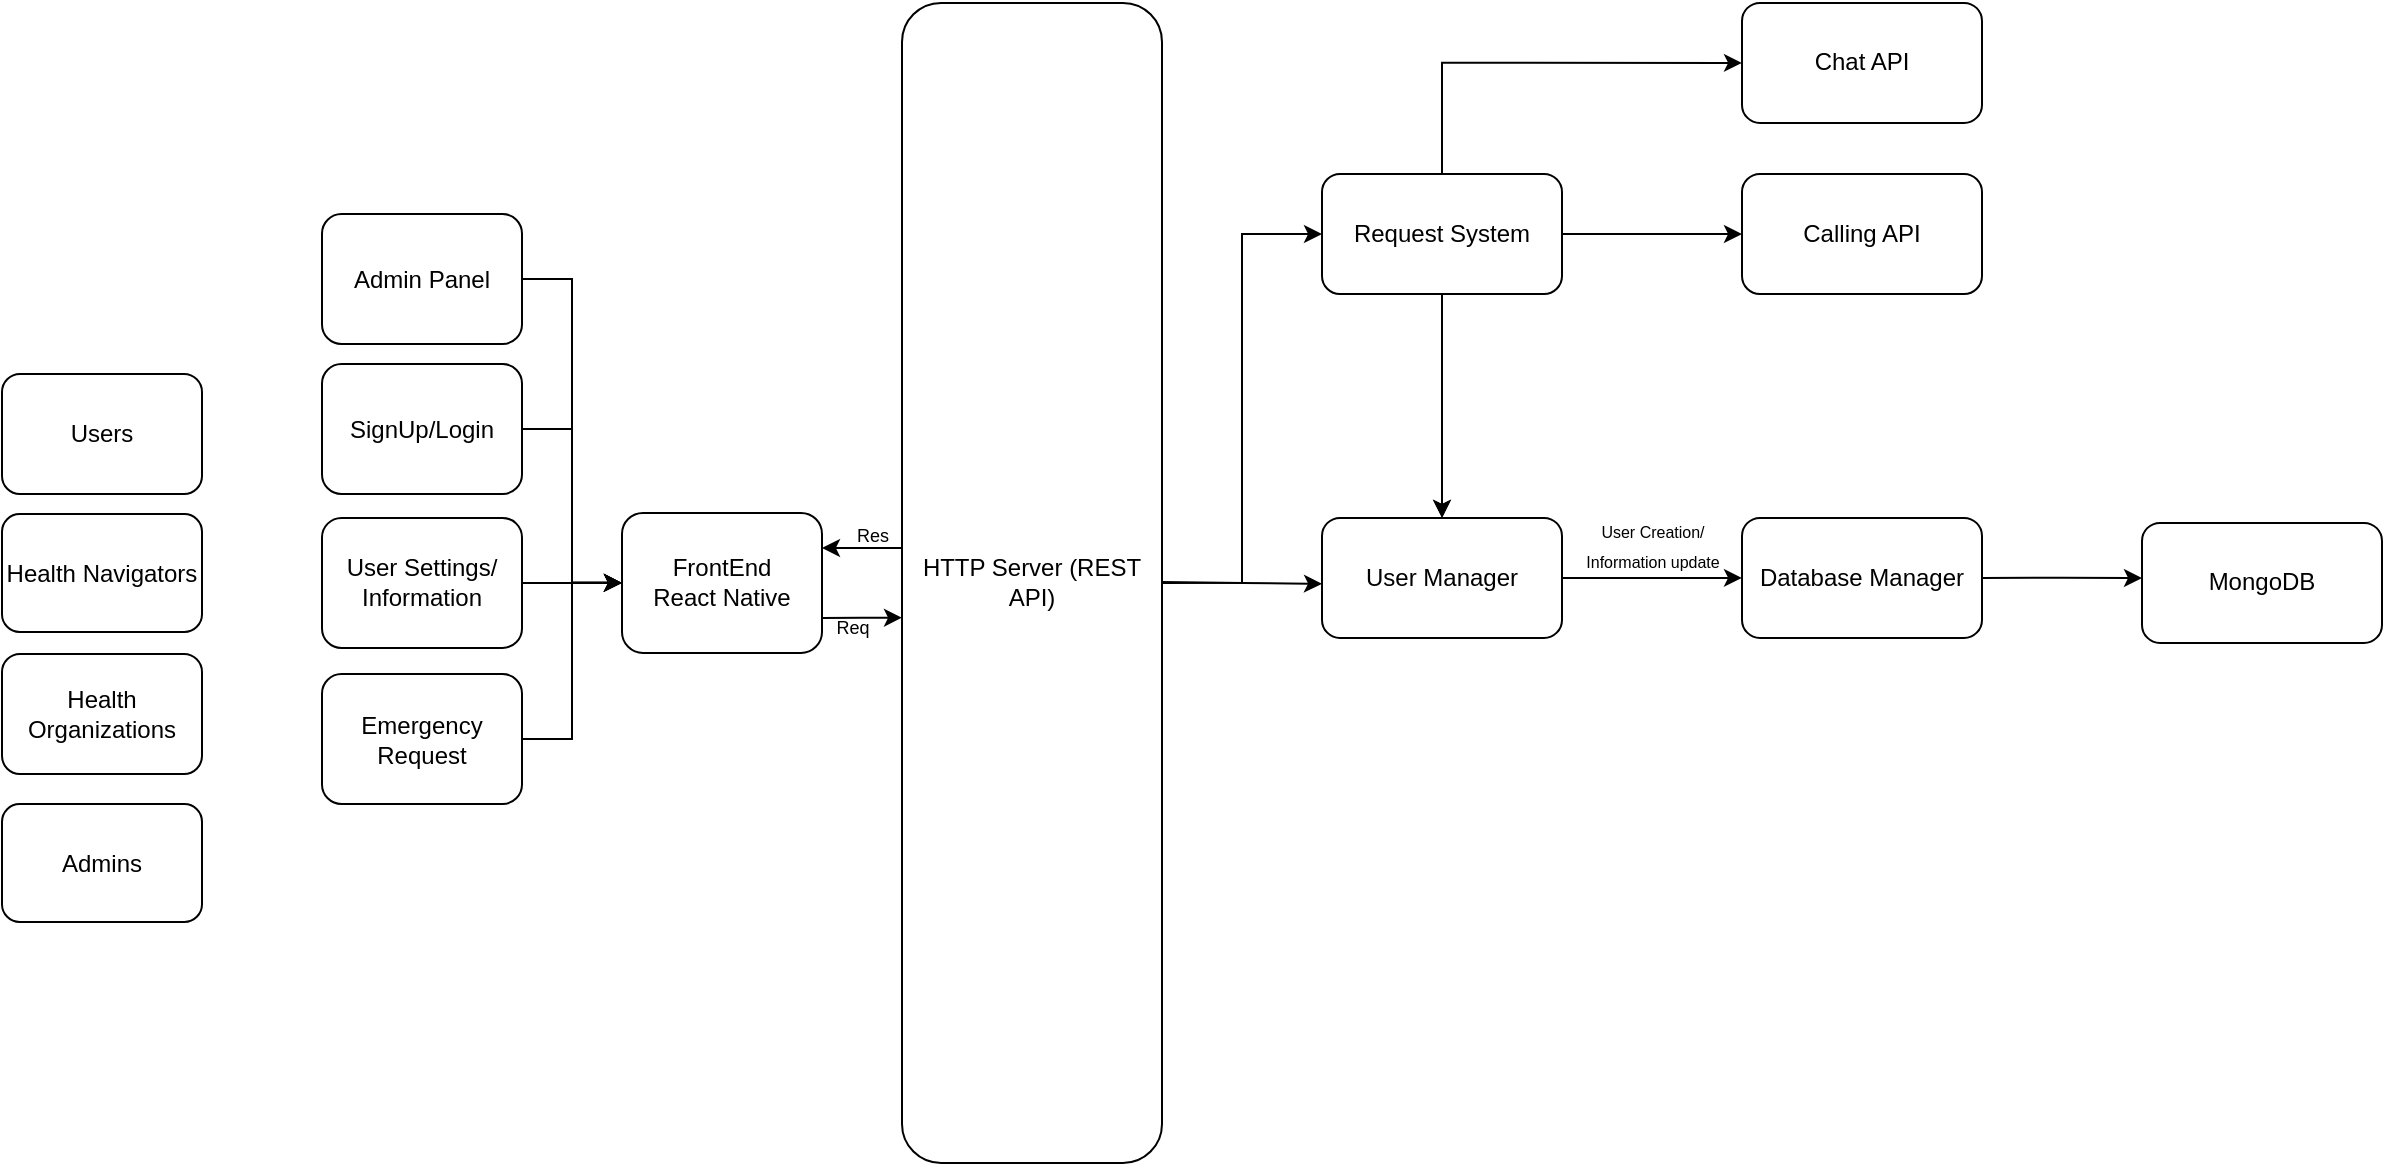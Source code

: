 <mxfile version="24.7.16">
  <diagram id="R2lEEEUBdFMjLlhIrx00" name="Page-1">
    <mxGraphModel dx="2563" dy="746" grid="1" gridSize="10" guides="1" tooltips="1" connect="1" arrows="1" fold="1" page="1" pageScale="1" pageWidth="1169" pageHeight="827" math="0" shadow="0" extFonts="Permanent Marker^https://fonts.googleapis.com/css?family=Permanent+Marker">
      <root>
        <mxCell id="0" />
        <mxCell id="1" parent="0" />
        <mxCell id="PpxsihZTZuUaO5u2h4L1-1" value="FrontEnd&lt;div&gt;React Native&lt;/div&gt;" style="rounded=1;whiteSpace=wrap;html=1;" parent="1" vertex="1">
          <mxGeometry x="-820" y="289.44" width="100" height="70" as="geometry" />
        </mxCell>
        <mxCell id="PpxsihZTZuUaO5u2h4L1-2" value="Users" style="rounded=1;whiteSpace=wrap;html=1;" parent="1" vertex="1">
          <mxGeometry x="-1130" y="220" width="100" height="60" as="geometry" />
        </mxCell>
        <mxCell id="PpxsihZTZuUaO5u2h4L1-4" value="Health Navigators" style="rounded=1;whiteSpace=wrap;html=1;" parent="1" vertex="1">
          <mxGeometry x="-1130" y="290" width="100" height="59" as="geometry" />
        </mxCell>
        <mxCell id="PpxsihZTZuUaO5u2h4L1-5" value="Health Organizations" style="rounded=1;whiteSpace=wrap;html=1;" parent="1" vertex="1">
          <mxGeometry x="-1130" y="360" width="100" height="60" as="geometry" />
        </mxCell>
        <mxCell id="PpxsihZTZuUaO5u2h4L1-11" style="edgeStyle=orthogonalEdgeStyle;rounded=0;orthogonalLoop=1;jettySize=auto;html=1;exitX=1;exitY=0.5;exitDx=0;exitDy=0;entryX=0;entryY=0.5;entryDx=0;entryDy=0;" parent="1" source="PpxsihZTZuUaO5u2h4L1-7" target="PpxsihZTZuUaO5u2h4L1-1" edge="1">
          <mxGeometry relative="1" as="geometry" />
        </mxCell>
        <mxCell id="PpxsihZTZuUaO5u2h4L1-7" value="SignUp/Login" style="rounded=1;whiteSpace=wrap;html=1;" parent="1" vertex="1">
          <mxGeometry x="-970" y="215" width="100" height="65" as="geometry" />
        </mxCell>
        <mxCell id="PpxsihZTZuUaO5u2h4L1-14" style="edgeStyle=orthogonalEdgeStyle;rounded=0;orthogonalLoop=1;jettySize=auto;html=1;exitX=1;exitY=0.5;exitDx=0;exitDy=0;entryX=0;entryY=0.5;entryDx=0;entryDy=0;" parent="1" source="PpxsihZTZuUaO5u2h4L1-9" target="PpxsihZTZuUaO5u2h4L1-1" edge="1">
          <mxGeometry relative="1" as="geometry" />
        </mxCell>
        <mxCell id="PpxsihZTZuUaO5u2h4L1-9" value="User&lt;span style=&quot;color: rgba(0, 0, 0, 0); font-family: monospace; font-size: 0px; text-align: start; text-wrap: nowrap;&quot;&gt;%3CmxGraphModel%3E%3Croot%3E%3CmxCell%20id%3D%220%22%2F%3E%3CmxCell%20id%3D%221%22%20parent%3D%220%22%2F%3E%3CmxCell%20id%3D%222%22%20value%3D%22Language%20Selection%22%20style%3D%22rounded%3D1%3BwhiteSpace%3Dwrap%3Bhtml%3D1%3B%22%20vertex%3D%221%22%20parent%3D%221%22%3E%3CmxGeometry%20x%3D%22-920%22%20y%3D%22420%22%20width%3D%22100%22%20height%3D%2265%22%20as%3D%22geometry%22%2F%3E%3C%2FmxCell%3E%3C%2Froot%3E%3C%2FmxGraphModel%3E&lt;/span&gt;&amp;nbsp;Settings/&lt;div&gt;Information&lt;/div&gt;" style="rounded=1;whiteSpace=wrap;html=1;" parent="1" vertex="1">
          <mxGeometry x="-970" y="291.94" width="100" height="65" as="geometry" />
        </mxCell>
        <mxCell id="PpxsihZTZuUaO5u2h4L1-15" style="edgeStyle=orthogonalEdgeStyle;rounded=0;orthogonalLoop=1;jettySize=auto;html=1;exitX=1;exitY=0.5;exitDx=0;exitDy=0;entryX=0;entryY=0.5;entryDx=0;entryDy=0;" parent="1" source="PpxsihZTZuUaO5u2h4L1-10" target="PpxsihZTZuUaO5u2h4L1-1" edge="1">
          <mxGeometry relative="1" as="geometry" />
        </mxCell>
        <mxCell id="PpxsihZTZuUaO5u2h4L1-10" value="Emergency Request" style="rounded=1;whiteSpace=wrap;html=1;" parent="1" vertex="1">
          <mxGeometry x="-970" y="370.0" width="100" height="65" as="geometry" />
        </mxCell>
        <mxCell id="PpxsihZTZuUaO5u2h4L1-25" style="edgeStyle=orthogonalEdgeStyle;rounded=0;orthogonalLoop=1;jettySize=auto;html=1;exitX=1;exitY=0.5;exitDx=0;exitDy=0;entryX=0;entryY=0.5;entryDx=0;entryDy=0;" parent="1" source="PpxsihZTZuUaO5u2h4L1-16" target="PpxsihZTZuUaO5u2h4L1-24" edge="1">
          <mxGeometry relative="1" as="geometry" />
        </mxCell>
        <mxCell id="PpxsihZTZuUaO5u2h4L1-16" value="HTTP Server (REST API)" style="rounded=1;whiteSpace=wrap;html=1;" parent="1" vertex="1">
          <mxGeometry x="-680" y="34.44" width="130" height="580" as="geometry" />
        </mxCell>
        <mxCell id="PpxsihZTZuUaO5u2h4L1-18" style="edgeStyle=orthogonalEdgeStyle;rounded=0;orthogonalLoop=1;jettySize=auto;html=1;exitX=1;exitY=0.75;exitDx=0;exitDy=0;entryX=0;entryY=0.53;entryDx=0;entryDy=0;entryPerimeter=0;" parent="1" source="PpxsihZTZuUaO5u2h4L1-1" target="PpxsihZTZuUaO5u2h4L1-16" edge="1">
          <mxGeometry relative="1" as="geometry" />
        </mxCell>
        <mxCell id="PpxsihZTZuUaO5u2h4L1-20" style="edgeStyle=orthogonalEdgeStyle;rounded=0;orthogonalLoop=1;jettySize=auto;html=1;exitX=0;exitY=0.47;exitDx=0;exitDy=0;entryX=1;entryY=0.25;entryDx=0;entryDy=0;exitPerimeter=0;" parent="1" source="PpxsihZTZuUaO5u2h4L1-16" target="PpxsihZTZuUaO5u2h4L1-1" edge="1">
          <mxGeometry relative="1" as="geometry" />
        </mxCell>
        <mxCell id="PpxsihZTZuUaO5u2h4L1-21" value="&lt;font style=&quot;font-size: 9px;&quot;&gt;Req&lt;/font&gt;" style="text;html=1;align=center;verticalAlign=middle;resizable=0;points=[];autosize=1;strokeColor=none;fillColor=none;" parent="1" vertex="1">
          <mxGeometry x="-725" y="331" width="40" height="30" as="geometry" />
        </mxCell>
        <mxCell id="PpxsihZTZuUaO5u2h4L1-22" value="&lt;font style=&quot;font-size: 9px;&quot;&gt;Res&lt;/font&gt;" style="text;html=1;align=center;verticalAlign=middle;resizable=0;points=[];autosize=1;strokeColor=none;fillColor=none;" parent="1" vertex="1">
          <mxGeometry x="-715" y="285" width="40" height="30" as="geometry" />
        </mxCell>
        <mxCell id="PpxsihZTZuUaO5u2h4L1-31" style="edgeStyle=orthogonalEdgeStyle;rounded=0;orthogonalLoop=1;jettySize=auto;html=1;exitX=1;exitY=0.5;exitDx=0;exitDy=0;entryX=0;entryY=0.5;entryDx=0;entryDy=0;" parent="1" source="PpxsihZTZuUaO5u2h4L1-23" target="PpxsihZTZuUaO5u2h4L1-29" edge="1">
          <mxGeometry relative="1" as="geometry" />
        </mxCell>
        <mxCell id="PpxsihZTZuUaO5u2h4L1-23" value="User Manager" style="rounded=1;whiteSpace=wrap;html=1;" parent="1" vertex="1">
          <mxGeometry x="-470" y="291.94" width="120" height="60" as="geometry" />
        </mxCell>
        <mxCell id="PpxsihZTZuUaO5u2h4L1-28" style="edgeStyle=orthogonalEdgeStyle;rounded=0;orthogonalLoop=1;jettySize=auto;html=1;exitX=1;exitY=0.5;exitDx=0;exitDy=0;entryX=0;entryY=0.5;entryDx=0;entryDy=0;" parent="1" source="PpxsihZTZuUaO5u2h4L1-24" target="PpxsihZTZuUaO5u2h4L1-26" edge="1">
          <mxGeometry relative="1" as="geometry" />
        </mxCell>
        <mxCell id="PpxsihZTZuUaO5u2h4L1-36" style="edgeStyle=orthogonalEdgeStyle;rounded=0;orthogonalLoop=1;jettySize=auto;html=1;exitX=0.5;exitY=1;exitDx=0;exitDy=0;entryX=0.5;entryY=0;entryDx=0;entryDy=0;" parent="1" source="PpxsihZTZuUaO5u2h4L1-24" target="PpxsihZTZuUaO5u2h4L1-23" edge="1">
          <mxGeometry relative="1" as="geometry">
            <mxPoint x="-410" y="210" as="targetPoint" />
          </mxGeometry>
        </mxCell>
        <mxCell id="ZrEDiFBJkC5he7-4wCsP-6" style="edgeStyle=orthogonalEdgeStyle;rounded=0;orthogonalLoop=1;jettySize=auto;html=1;exitX=0.5;exitY=0;exitDx=0;exitDy=0;entryX=0;entryY=0.5;entryDx=0;entryDy=0;" edge="1" parent="1" source="PpxsihZTZuUaO5u2h4L1-24" target="ZrEDiFBJkC5he7-4wCsP-5">
          <mxGeometry relative="1" as="geometry" />
        </mxCell>
        <mxCell id="PpxsihZTZuUaO5u2h4L1-24" value="Request System" style="rounded=1;whiteSpace=wrap;html=1;" parent="1" vertex="1">
          <mxGeometry x="-470" y="120" width="120" height="60" as="geometry" />
        </mxCell>
        <mxCell id="PpxsihZTZuUaO5u2h4L1-26" value="Calling API" style="rounded=1;whiteSpace=wrap;html=1;" parent="1" vertex="1">
          <mxGeometry x="-260" y="120" width="120" height="60" as="geometry" />
        </mxCell>
        <mxCell id="PpxsihZTZuUaO5u2h4L1-38" style="edgeStyle=orthogonalEdgeStyle;rounded=0;orthogonalLoop=1;jettySize=auto;html=1;exitX=1;exitY=0.5;exitDx=0;exitDy=0;" parent="1" source="PpxsihZTZuUaO5u2h4L1-29" edge="1">
          <mxGeometry relative="1" as="geometry">
            <mxPoint x="-60" y="322" as="targetPoint" />
          </mxGeometry>
        </mxCell>
        <mxCell id="PpxsihZTZuUaO5u2h4L1-29" value="Database Manager" style="rounded=1;whiteSpace=wrap;html=1;" parent="1" vertex="1">
          <mxGeometry x="-260" y="291.94" width="120" height="60" as="geometry" />
        </mxCell>
        <mxCell id="PpxsihZTZuUaO5u2h4L1-32" style="edgeStyle=orthogonalEdgeStyle;rounded=0;orthogonalLoop=1;jettySize=auto;html=1;exitX=1;exitY=0.5;exitDx=0;exitDy=0;entryX=0;entryY=0.557;entryDx=0;entryDy=0;entryPerimeter=0;" parent="1" edge="1">
          <mxGeometry relative="1" as="geometry">
            <mxPoint x="-550" y="323.98" as="sourcePoint" />
            <mxPoint x="-470" y="324.9" as="targetPoint" />
          </mxGeometry>
        </mxCell>
        <mxCell id="PpxsihZTZuUaO5u2h4L1-37" style="edgeStyle=orthogonalEdgeStyle;rounded=0;orthogonalLoop=1;jettySize=auto;html=1;exitX=0.5;exitY=1;exitDx=0;exitDy=0;entryX=0.5;entryY=0;entryDx=0;entryDy=0;" parent="1" target="PpxsihZTZuUaO5u2h4L1-23" edge="1">
          <mxGeometry relative="1" as="geometry">
            <mxPoint x="-410" y="270" as="sourcePoint" />
          </mxGeometry>
        </mxCell>
        <mxCell id="PpxsihZTZuUaO5u2h4L1-39" value="MongoDB" style="rounded=1;whiteSpace=wrap;html=1;" parent="1" vertex="1">
          <mxGeometry x="-60" y="294.44" width="120" height="60" as="geometry" />
        </mxCell>
        <mxCell id="PpxsihZTZuUaO5u2h4L1-40" value="&lt;font style=&quot;font-size: 8px;&quot;&gt;User Creation/&lt;/font&gt;&lt;div&gt;&lt;font style=&quot;font-size: 8px;&quot;&gt;Information update&lt;/font&gt;&lt;/div&gt;" style="text;html=1;align=center;verticalAlign=middle;resizable=0;points=[];autosize=1;strokeColor=none;fillColor=none;" parent="1" vertex="1">
          <mxGeometry x="-350" y="285" width="90" height="40" as="geometry" />
        </mxCell>
        <mxCell id="ZrEDiFBJkC5he7-4wCsP-1" value="Admins" style="rounded=1;whiteSpace=wrap;html=1;" vertex="1" parent="1">
          <mxGeometry x="-1130" y="435" width="100" height="59" as="geometry" />
        </mxCell>
        <mxCell id="ZrEDiFBJkC5he7-4wCsP-4" style="edgeStyle=orthogonalEdgeStyle;rounded=0;orthogonalLoop=1;jettySize=auto;html=1;exitX=1;exitY=0.5;exitDx=0;exitDy=0;entryX=0;entryY=0.5;entryDx=0;entryDy=0;" edge="1" parent="1" source="ZrEDiFBJkC5he7-4wCsP-3" target="PpxsihZTZuUaO5u2h4L1-1">
          <mxGeometry relative="1" as="geometry" />
        </mxCell>
        <mxCell id="ZrEDiFBJkC5he7-4wCsP-3" value="Admin Panel" style="rounded=1;whiteSpace=wrap;html=1;" vertex="1" parent="1">
          <mxGeometry x="-970" y="140" width="100" height="65" as="geometry" />
        </mxCell>
        <mxCell id="ZrEDiFBJkC5he7-4wCsP-5" value="Chat API" style="rounded=1;whiteSpace=wrap;html=1;" vertex="1" parent="1">
          <mxGeometry x="-260" y="34.44" width="120" height="60" as="geometry" />
        </mxCell>
      </root>
    </mxGraphModel>
  </diagram>
</mxfile>
